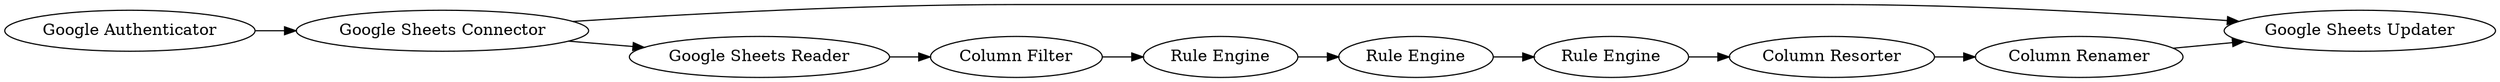 digraph {
	10 -> 13
	7 -> 8
	14 -> 6
	8 -> 9
	13 -> 14
	2 -> 7
	5 -> 6
	9 -> 10
	5 -> 2
	1 -> 5
	5 [label="Google Sheets Connector"]
	13 [label="Column Resorter"]
	1 [label="Google Authenticator"]
	7 [label="Column Filter"]
	9 [label="Rule Engine"]
	6 [label="Google Sheets Updater"]
	8 [label="Rule Engine"]
	14 [label="Column Renamer"]
	2 [label="Google Sheets Reader"]
	10 [label="Rule Engine"]
	rankdir=LR
}
